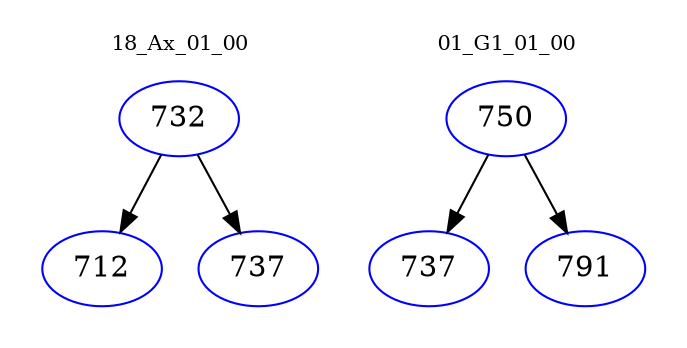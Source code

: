 digraph{
subgraph cluster_0 {
color = white
label = "18_Ax_01_00";
fontsize=10;
T0_732 [label="732", color="blue"]
T0_732 -> T0_712 [color="black"]
T0_712 [label="712", color="blue"]
T0_732 -> T0_737 [color="black"]
T0_737 [label="737", color="blue"]
}
subgraph cluster_1 {
color = white
label = "01_G1_01_00";
fontsize=10;
T1_750 [label="750", color="blue"]
T1_750 -> T1_737 [color="black"]
T1_737 [label="737", color="blue"]
T1_750 -> T1_791 [color="black"]
T1_791 [label="791", color="blue"]
}
}
